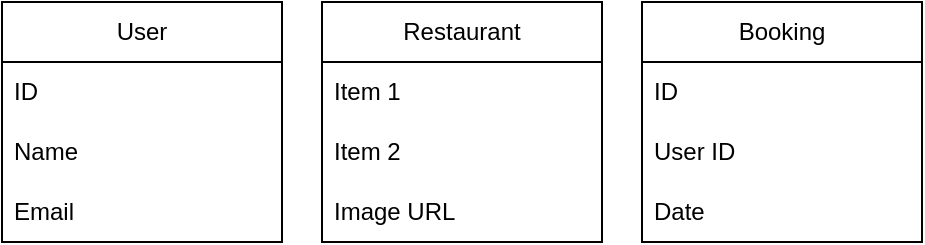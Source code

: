 <mxfile version="23.1.7" type="github">
  <diagram name="Página-1" id="RSzySeG2sTSPmdpOyKal">
    <mxGraphModel dx="666" dy="574" grid="1" gridSize="10" guides="1" tooltips="1" connect="1" arrows="1" fold="1" page="1" pageScale="1" pageWidth="827" pageHeight="1169" math="0" shadow="0">
      <root>
        <mxCell id="0" />
        <mxCell id="1" parent="0" />
        <mxCell id="099X9grMUrT5xLYlUOa6-1" value="User" style="swimlane;fontStyle=0;childLayout=stackLayout;horizontal=1;startSize=30;horizontalStack=0;resizeParent=1;resizeParentMax=0;resizeLast=0;collapsible=1;marginBottom=0;whiteSpace=wrap;html=1;" vertex="1" parent="1">
          <mxGeometry x="40" y="240" width="140" height="120" as="geometry" />
        </mxCell>
        <mxCell id="099X9grMUrT5xLYlUOa6-2" value="ID" style="text;strokeColor=none;fillColor=none;align=left;verticalAlign=middle;spacingLeft=4;spacingRight=4;overflow=hidden;points=[[0,0.5],[1,0.5]];portConstraint=eastwest;rotatable=0;whiteSpace=wrap;html=1;" vertex="1" parent="099X9grMUrT5xLYlUOa6-1">
          <mxGeometry y="30" width="140" height="30" as="geometry" />
        </mxCell>
        <mxCell id="099X9grMUrT5xLYlUOa6-3" value="Name" style="text;strokeColor=none;fillColor=none;align=left;verticalAlign=middle;spacingLeft=4;spacingRight=4;overflow=hidden;points=[[0,0.5],[1,0.5]];portConstraint=eastwest;rotatable=0;whiteSpace=wrap;html=1;" vertex="1" parent="099X9grMUrT5xLYlUOa6-1">
          <mxGeometry y="60" width="140" height="30" as="geometry" />
        </mxCell>
        <mxCell id="099X9grMUrT5xLYlUOa6-4" value="Email" style="text;strokeColor=none;fillColor=none;align=left;verticalAlign=middle;spacingLeft=4;spacingRight=4;overflow=hidden;points=[[0,0.5],[1,0.5]];portConstraint=eastwest;rotatable=0;whiteSpace=wrap;html=1;" vertex="1" parent="099X9grMUrT5xLYlUOa6-1">
          <mxGeometry y="90" width="140" height="30" as="geometry" />
        </mxCell>
        <mxCell id="099X9grMUrT5xLYlUOa6-5" value="Restaurant" style="swimlane;fontStyle=0;childLayout=stackLayout;horizontal=1;startSize=30;horizontalStack=0;resizeParent=1;resizeParentMax=0;resizeLast=0;collapsible=1;marginBottom=0;whiteSpace=wrap;html=1;" vertex="1" parent="1">
          <mxGeometry x="200" y="240" width="140" height="120" as="geometry" />
        </mxCell>
        <mxCell id="099X9grMUrT5xLYlUOa6-6" value="Item 1" style="text;strokeColor=none;fillColor=none;align=left;verticalAlign=middle;spacingLeft=4;spacingRight=4;overflow=hidden;points=[[0,0.5],[1,0.5]];portConstraint=eastwest;rotatable=0;whiteSpace=wrap;html=1;" vertex="1" parent="099X9grMUrT5xLYlUOa6-5">
          <mxGeometry y="30" width="140" height="30" as="geometry" />
        </mxCell>
        <mxCell id="099X9grMUrT5xLYlUOa6-7" value="Item 2" style="text;strokeColor=none;fillColor=none;align=left;verticalAlign=middle;spacingLeft=4;spacingRight=4;overflow=hidden;points=[[0,0.5],[1,0.5]];portConstraint=eastwest;rotatable=0;whiteSpace=wrap;html=1;" vertex="1" parent="099X9grMUrT5xLYlUOa6-5">
          <mxGeometry y="60" width="140" height="30" as="geometry" />
        </mxCell>
        <mxCell id="099X9grMUrT5xLYlUOa6-8" value="Image URL" style="text;strokeColor=none;fillColor=none;align=left;verticalAlign=middle;spacingLeft=4;spacingRight=4;overflow=hidden;points=[[0,0.5],[1,0.5]];portConstraint=eastwest;rotatable=0;whiteSpace=wrap;html=1;" vertex="1" parent="099X9grMUrT5xLYlUOa6-5">
          <mxGeometry y="90" width="140" height="30" as="geometry" />
        </mxCell>
        <mxCell id="099X9grMUrT5xLYlUOa6-9" value="Booking" style="swimlane;fontStyle=0;childLayout=stackLayout;horizontal=1;startSize=30;horizontalStack=0;resizeParent=1;resizeParentMax=0;resizeLast=0;collapsible=1;marginBottom=0;whiteSpace=wrap;html=1;" vertex="1" parent="1">
          <mxGeometry x="360" y="240" width="140" height="120" as="geometry" />
        </mxCell>
        <mxCell id="099X9grMUrT5xLYlUOa6-12" value="ID" style="text;strokeColor=none;fillColor=none;align=left;verticalAlign=middle;spacingLeft=4;spacingRight=4;overflow=hidden;points=[[0,0.5],[1,0.5]];portConstraint=eastwest;rotatable=0;whiteSpace=wrap;html=1;" vertex="1" parent="099X9grMUrT5xLYlUOa6-9">
          <mxGeometry y="30" width="140" height="30" as="geometry" />
        </mxCell>
        <mxCell id="099X9grMUrT5xLYlUOa6-10" value="User ID" style="text;strokeColor=none;fillColor=none;align=left;verticalAlign=middle;spacingLeft=4;spacingRight=4;overflow=hidden;points=[[0,0.5],[1,0.5]];portConstraint=eastwest;rotatable=0;whiteSpace=wrap;html=1;" vertex="1" parent="099X9grMUrT5xLYlUOa6-9">
          <mxGeometry y="60" width="140" height="30" as="geometry" />
        </mxCell>
        <mxCell id="099X9grMUrT5xLYlUOa6-11" value="Date" style="text;strokeColor=none;fillColor=none;align=left;verticalAlign=middle;spacingLeft=4;spacingRight=4;overflow=hidden;points=[[0,0.5],[1,0.5]];portConstraint=eastwest;rotatable=0;whiteSpace=wrap;html=1;" vertex="1" parent="099X9grMUrT5xLYlUOa6-9">
          <mxGeometry y="90" width="140" height="30" as="geometry" />
        </mxCell>
      </root>
    </mxGraphModel>
  </diagram>
</mxfile>
